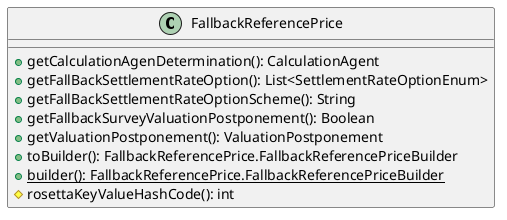 @startuml

    class FallbackReferencePrice [[FallbackReferencePrice.html]] {
        +getCalculationAgenDetermination(): CalculationAgent
        +getFallBackSettlementRateOption(): List<SettlementRateOptionEnum>
        +getFallBackSettlementRateOptionScheme(): String
        +getFallbackSurveyValuationPostponement(): Boolean
        +getValuationPostponement(): ValuationPostponement
        +toBuilder(): FallbackReferencePrice.FallbackReferencePriceBuilder
        {static} +builder(): FallbackReferencePrice.FallbackReferencePriceBuilder
        #rosettaKeyValueHashCode(): int
    }

@enduml
